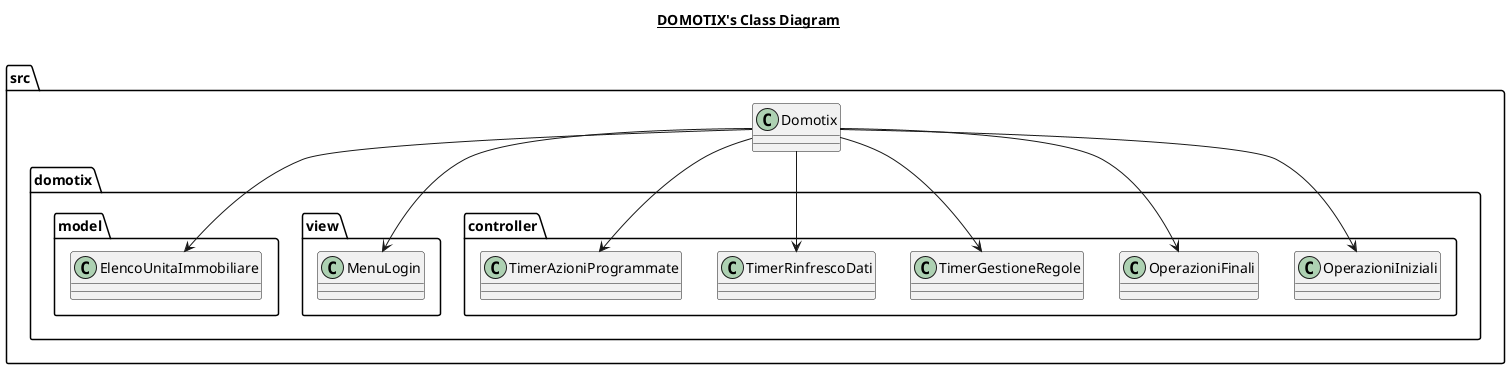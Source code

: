 @startuml

title __DOMOTIX's Class Diagram__\n

    namespace src {
        class Domotix {
        }
    }

    src.Domotix --> src.domotix.controller.OperazioniIniziali
    src.Domotix --> src.domotix.controller.OperazioniFinali
    src.Domotix --> src.domotix.controller.TimerGestioneRegole
    src.Domotix --> src.domotix.controller.TimerRinfrescoDati
    src.Domotix --> src.domotix.controller.TimerAzioniProgrammate
    src.Domotix --> src.domotix.view.MenuLogin
    src.Domotix --> src.domotix.model.ElencoUnitaImmobiliare


@enduml
